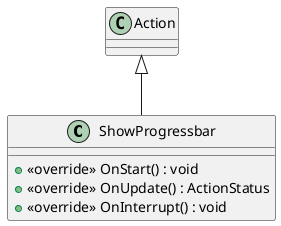 @startuml
class ShowProgressbar {
    + <<override>> OnStart() : void
    + <<override>> OnUpdate() : ActionStatus
    + <<override>> OnInterrupt() : void
}
Action <|-- ShowProgressbar
@enduml
